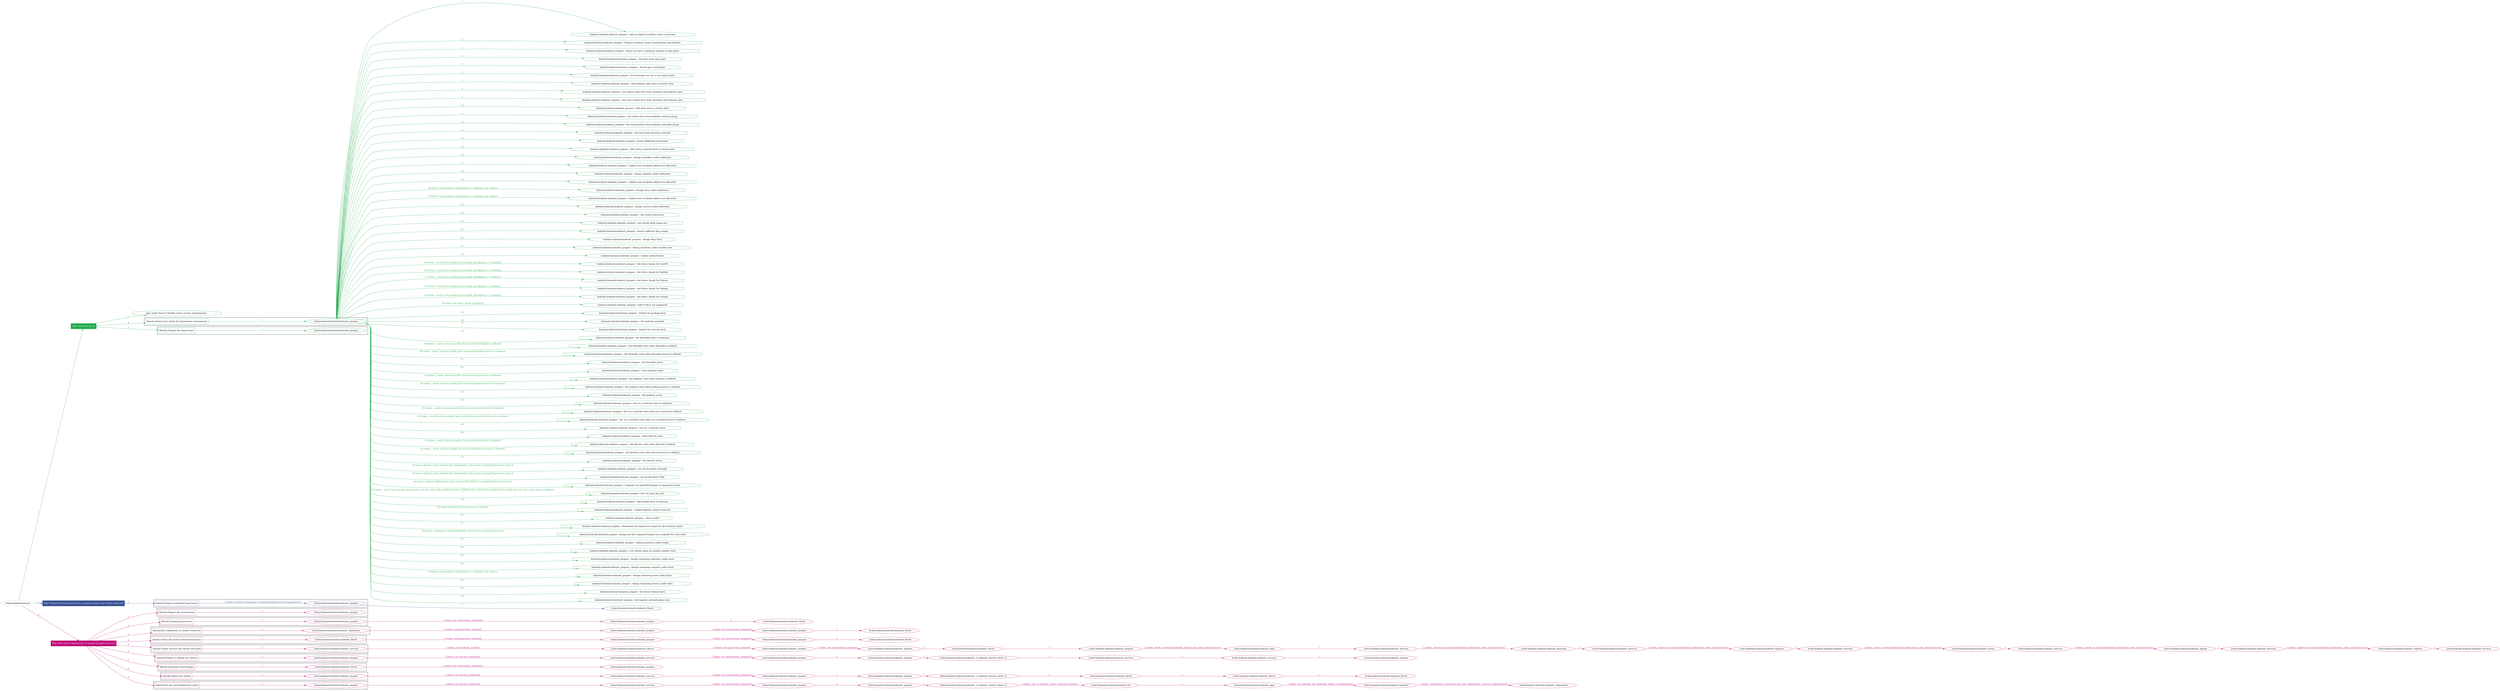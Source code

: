 digraph {
	graph [concentrate=true ordering=in rankdir=LR ratio=fill]
	edge [esep=5 sep=10]
	"kubeinit/playbook.yml" [id=root_node style=dotted]
	play_9d05c1ce [label="Play: Initial setup (1)" color="#22aa4b" fontcolor="#ffffff" id=play_9d05c1ce shape=box style=filled tooltip=localhost]
	"kubeinit/playbook.yml" -> play_9d05c1ce [label="1 " color="#22aa4b" fontcolor="#22aa4b" id=edge_7d9bcf4d labeltooltip="1 " tooltip="1 "]
	subgraph "kubeinit.kubeinit.kubeinit_prepare" {
		role_dfa58d39 [label="[role] kubeinit.kubeinit.kubeinit_prepare" color="#22aa4b" id=role_dfa58d39 tooltip="kubeinit.kubeinit.kubeinit_prepare"]
		task_85b111da [label="kubeinit.kubeinit.kubeinit_prepare : Add an explicit localhost entry to hostvars" color="#22aa4b" id=task_85b111da shape=octagon tooltip="kubeinit.kubeinit.kubeinit_prepare : Add an explicit localhost entry to hostvars"]
		role_dfa58d39 -> task_85b111da [label="1 " color="#22aa4b" fontcolor="#22aa4b" id=edge_e4e7be48 labeltooltip="1 " tooltip="1 "]
		task_bd6eb152 [label="kubeinit.kubeinit.kubeinit_prepare : Prepare inventory using command-line specification" color="#22aa4b" id=task_bd6eb152 shape=octagon tooltip="kubeinit.kubeinit.kubeinit_prepare : Prepare inventory using command-line specification"]
		role_dfa58d39 -> task_bd6eb152 [label="2 " color="#22aa4b" fontcolor="#22aa4b" id=edge_e7d9833f labeltooltip="2 " tooltip="2 "]
		task_a1d84de9 [label="kubeinit.kubeinit.kubeinit_prepare : Assert we have a minimum number of spec parts" color="#22aa4b" id=task_a1d84de9 shape=octagon tooltip="kubeinit.kubeinit.kubeinit_prepare : Assert we have a minimum number of spec parts"]
		role_dfa58d39 -> task_a1d84de9 [label="3 " color="#22aa4b" fontcolor="#22aa4b" id=edge_06215a13 labeltooltip="3 " tooltip="3 "]
		task_cc078c38 [label="kubeinit.kubeinit.kubeinit_prepare : Set facts from spec parts" color="#22aa4b" id=task_cc078c38 shape=octagon tooltip="kubeinit.kubeinit.kubeinit_prepare : Set facts from spec parts"]
		role_dfa58d39 -> task_cc078c38 [label="4 " color="#22aa4b" fontcolor="#22aa4b" id=edge_139cc4dd labeltooltip="4 " tooltip="4 "]
		task_7e721d12 [label="kubeinit.kubeinit.kubeinit_prepare : Assert spec constraints" color="#22aa4b" id=task_7e721d12 shape=octagon tooltip="kubeinit.kubeinit.kubeinit_prepare : Assert spec constraints"]
		role_dfa58d39 -> task_7e721d12 [label="5 " color="#22aa4b" fontcolor="#22aa4b" id=edge_e23bb5a4 labeltooltip="5 " tooltip="5 "]
		task_0939b3c8 [label="kubeinit.kubeinit.kubeinit_prepare : Set hostname we use to set cluster facts" color="#22aa4b" id=task_0939b3c8 shape=octagon tooltip="kubeinit.kubeinit.kubeinit_prepare : Set hostname we use to set cluster facts"]
		role_dfa58d39 -> task_0939b3c8 [label="6 " color="#22aa4b" fontcolor="#22aa4b" id=edge_0410eb54 labeltooltip="6 " tooltip="6 "]
		task_bb86bc70 [label="kubeinit.kubeinit.kubeinit_prepare : Add kubeinit_spec facts to cluster facts" color="#22aa4b" id=task_bb86bc70 shape=octagon tooltip="kubeinit.kubeinit.kubeinit_prepare : Add kubeinit_spec facts to cluster facts"]
		role_dfa58d39 -> task_bb86bc70 [label="7 " color="#22aa4b" fontcolor="#22aa4b" id=edge_b620ae08 labeltooltip="7 " tooltip="7 "]
		task_7177e28c [label="kubeinit.kubeinit.kubeinit_prepare : Set cluster name fact from inventory and kubeinit_spec" color="#22aa4b" id=task_7177e28c shape=octagon tooltip="kubeinit.kubeinit.kubeinit_prepare : Set cluster name fact from inventory and kubeinit_spec"]
		role_dfa58d39 -> task_7177e28c [label="8 " color="#22aa4b" fontcolor="#22aa4b" id=edge_2f0a23f4 labeltooltip="8 " tooltip="8 "]
		task_81d8b456 [label="kubeinit.kubeinit.kubeinit_prepare : Set more cluster facts from inventory and kubeinit_spec" color="#22aa4b" id=task_81d8b456 shape=octagon tooltip="kubeinit.kubeinit.kubeinit_prepare : Set more cluster facts from inventory and kubeinit_spec"]
		role_dfa58d39 -> task_81d8b456 [label="9 " color="#22aa4b" fontcolor="#22aa4b" id=edge_6b6864be labeltooltip="9 " tooltip="9 "]
		task_59e3d7b3 [label="kubeinit.kubeinit.kubeinit_prepare : Add more facts to cluster facts" color="#22aa4b" id=task_59e3d7b3 shape=octagon tooltip="kubeinit.kubeinit.kubeinit_prepare : Add more facts to cluster facts"]
		role_dfa58d39 -> task_59e3d7b3 [label="10 " color="#22aa4b" fontcolor="#22aa4b" id=edge_d3f5ce99 labeltooltip="10 " tooltip="10 "]
		task_3bef2ffc [label="kubeinit.kubeinit.kubeinit_prepare : Get cluster facts from kubeinit_clusters group" color="#22aa4b" id=task_3bef2ffc shape=octagon tooltip="kubeinit.kubeinit.kubeinit_prepare : Get cluster facts from kubeinit_clusters group"]
		role_dfa58d39 -> task_3bef2ffc [label="11 " color="#22aa4b" fontcolor="#22aa4b" id=edge_6ed9d0eb labeltooltip="11 " tooltip="11 "]
		task_4ab7e9e8 [label="kubeinit.kubeinit.kubeinit_prepare : Get network facts from kubeinit_networks group" color="#22aa4b" id=task_4ab7e9e8 shape=octagon tooltip="kubeinit.kubeinit.kubeinit_prepare : Get network facts from kubeinit_networks group"]
		role_dfa58d39 -> task_4ab7e9e8 [label="12 " color="#22aa4b" fontcolor="#22aa4b" id=edge_6bc761f2 labeltooltip="12 " tooltip="12 "]
		task_8719812a [label="kubeinit.kubeinit.kubeinit_prepare : Set facts from inventory network" color="#22aa4b" id=task_8719812a shape=octagon tooltip="kubeinit.kubeinit.kubeinit_prepare : Set facts from inventory network"]
		role_dfa58d39 -> task_8719812a [label="13 " color="#22aa4b" fontcolor="#22aa4b" id=edge_ebd519c6 labeltooltip="13 " tooltip="13 "]
		task_45775b6a [label="kubeinit.kubeinit.kubeinit_prepare : Assert additional constraints" color="#22aa4b" id=task_45775b6a shape=octagon tooltip="kubeinit.kubeinit.kubeinit_prepare : Assert additional constraints"]
		role_dfa58d39 -> task_45775b6a [label="14 " color="#22aa4b" fontcolor="#22aa4b" id=edge_417fef30 labeltooltip="14 " tooltip="14 "]
		task_2f75477e [label="kubeinit.kubeinit.kubeinit_prepare : Add cluster network facts to cluster facts" color="#22aa4b" id=task_2f75477e shape=octagon tooltip="kubeinit.kubeinit.kubeinit_prepare : Add cluster network facts to cluster facts"]
		role_dfa58d39 -> task_2f75477e [label="15 " color="#22aa4b" fontcolor="#22aa4b" id=edge_80b22c58 labeltooltip="15 " tooltip="15 "]
		task_f4ba84b6 [label="kubeinit.kubeinit.kubeinit_prepare : Assign controller_nodes addresses" color="#22aa4b" id=task_f4ba84b6 shape=octagon tooltip="kubeinit.kubeinit.kubeinit_prepare : Assign controller_nodes addresses"]
		role_dfa58d39 -> task_f4ba84b6 [label="16 " color="#22aa4b" fontcolor="#22aa4b" id=edge_6f8e8a10 labeltooltip="16 " tooltip="16 "]
		task_05aa0eca [label="kubeinit.kubeinit.kubeinit_prepare : Update next available address for allocation" color="#22aa4b" id=task_05aa0eca shape=octagon tooltip="kubeinit.kubeinit.kubeinit_prepare : Update next available address for allocation"]
		role_dfa58d39 -> task_05aa0eca [label="17 " color="#22aa4b" fontcolor="#22aa4b" id=edge_f7ce9286 labeltooltip="17 " tooltip="17 "]
		task_f28030b2 [label="kubeinit.kubeinit.kubeinit_prepare : Assign compute_nodes addresses" color="#22aa4b" id=task_f28030b2 shape=octagon tooltip="kubeinit.kubeinit.kubeinit_prepare : Assign compute_nodes addresses"]
		role_dfa58d39 -> task_f28030b2 [label="18 " color="#22aa4b" fontcolor="#22aa4b" id=edge_4a537a69 labeltooltip="18 " tooltip="18 "]
		task_eba4ecfa [label="kubeinit.kubeinit.kubeinit_prepare : Update next available address for allocation" color="#22aa4b" id=task_eba4ecfa shape=octagon tooltip="kubeinit.kubeinit.kubeinit_prepare : Update next available address for allocation"]
		role_dfa58d39 -> task_eba4ecfa [label="19 " color="#22aa4b" fontcolor="#22aa4b" id=edge_4557d8e4 labeltooltip="19 " tooltip="19 "]
		task_bcd21d72 [label="kubeinit.kubeinit.kubeinit_prepare : Assign extra_nodes addresses" color="#22aa4b" id=task_bcd21d72 shape=octagon tooltip="kubeinit.kubeinit.kubeinit_prepare : Assign extra_nodes addresses"]
		role_dfa58d39 -> task_bcd21d72 [label="20 [when: hostvars[extra_node].distro == kubeinit_spec_distro]" color="#22aa4b" fontcolor="#22aa4b" id=edge_4cbcca52 labeltooltip="20 [when: hostvars[extra_node].distro == kubeinit_spec_distro]" tooltip="20 [when: hostvars[extra_node].distro == kubeinit_spec_distro]"]
		task_9c3d389e [label="kubeinit.kubeinit.kubeinit_prepare : Update next available address for allocation" color="#22aa4b" id=task_9c3d389e shape=octagon tooltip="kubeinit.kubeinit.kubeinit_prepare : Update next available address for allocation"]
		role_dfa58d39 -> task_9c3d389e [label="21 [when: hostvars[extra_node].distro == kubeinit_spec_distro]" color="#22aa4b" fontcolor="#22aa4b" id=edge_5bfb25b8 labeltooltip="21 [when: hostvars[extra_node].distro == kubeinit_spec_distro]" tooltip="21 [when: hostvars[extra_node].distro == kubeinit_spec_distro]"]
		task_38e7de4b [label="kubeinit.kubeinit.kubeinit_prepare : Assign service_nodes addresses" color="#22aa4b" id=task_38e7de4b shape=octagon tooltip="kubeinit.kubeinit.kubeinit_prepare : Assign service_nodes addresses"]
		role_dfa58d39 -> task_38e7de4b [label="22 " color="#22aa4b" fontcolor="#22aa4b" id=edge_c16474d5 labeltooltip="22 " tooltip="22 "]
		task_2c5426c2 [label="kubeinit.kubeinit.kubeinit_prepare : Set cluster dhcp facts" color="#22aa4b" id=task_2c5426c2 shape=octagon tooltip="kubeinit.kubeinit.kubeinit_prepare : Set cluster dhcp facts"]
		role_dfa58d39 -> task_2c5426c2 [label="23 " color="#22aa4b" fontcolor="#22aa4b" id=edge_4c9b5953 labeltooltip="23 " tooltip="23 "]
		task_94712e69 [label="kubeinit.kubeinit.kubeinit_prepare : Set cluster dhcp range size" color="#22aa4b" id=task_94712e69 shape=octagon tooltip="kubeinit.kubeinit.kubeinit_prepare : Set cluster dhcp range size"]
		role_dfa58d39 -> task_94712e69 [label="24 " color="#22aa4b" fontcolor="#22aa4b" id=edge_056af6c0 labeltooltip="24 " tooltip="24 "]
		task_1a7e09c1 [label="kubeinit.kubeinit.kubeinit_prepare : Assert sufficient dhcp range" color="#22aa4b" id=task_1a7e09c1 shape=octagon tooltip="kubeinit.kubeinit.kubeinit_prepare : Assert sufficient dhcp range"]
		role_dfa58d39 -> task_1a7e09c1 [label="25 " color="#22aa4b" fontcolor="#22aa4b" id=edge_41759a4c labeltooltip="25 " tooltip="25 "]
		task_afe9ea72 [label="kubeinit.kubeinit.kubeinit_prepare : Assign dhcp facts" color="#22aa4b" id=task_afe9ea72 shape=octagon tooltip="kubeinit.kubeinit.kubeinit_prepare : Assign dhcp facts"]
		role_dfa58d39 -> task_afe9ea72 [label="26 " color="#22aa4b" fontcolor="#22aa4b" id=edge_b23c7d30 labeltooltip="26 " tooltip="26 "]
		task_3be80c59 [label="kubeinit.kubeinit.kubeinit_prepare : Debug inventory_nodes ansible_host" color="#22aa4b" id=task_3be80c59 shape=octagon tooltip="kubeinit.kubeinit.kubeinit_prepare : Debug inventory_nodes ansible_host"]
		role_dfa58d39 -> task_3be80c59 [label="27 " color="#22aa4b" fontcolor="#22aa4b" id=edge_433b5f9a labeltooltip="27 " tooltip="27 "]
		task_3697e4c6 [label="kubeinit.kubeinit.kubeinit_prepare : Gather network facts" color="#22aa4b" id=task_3697e4c6 shape=octagon tooltip="kubeinit.kubeinit.kubeinit_prepare : Gather network facts"]
		role_dfa58d39 -> task_3697e4c6 [label="28 " color="#22aa4b" fontcolor="#22aa4b" id=edge_4cf77a44 labeltooltip="28 " tooltip="28 "]
		task_ee08eed7 [label="kubeinit.kubeinit.kubeinit_prepare : Set distro_family for CentOS" color="#22aa4b" id=task_ee08eed7 shape=octagon tooltip="kubeinit.kubeinit.kubeinit_prepare : Set distro_family for CentOS"]
		role_dfa58d39 -> task_ee08eed7 [label="29 [when: _result_facts.ansible_facts.ansible_distribution == 'CentOS']" color="#22aa4b" fontcolor="#22aa4b" id=edge_3caa4437 labeltooltip="29 [when: _result_facts.ansible_facts.ansible_distribution == 'CentOS']" tooltip="29 [when: _result_facts.ansible_facts.ansible_distribution == 'CentOS']"]
		task_aee86f35 [label="kubeinit.kubeinit.kubeinit_prepare : Set distro_family for RedHat" color="#22aa4b" id=task_aee86f35 shape=octagon tooltip="kubeinit.kubeinit.kubeinit_prepare : Set distro_family for RedHat"]
		role_dfa58d39 -> task_aee86f35 [label="30 [when: _result_facts.ansible_facts.ansible_distribution == 'RedHat']" color="#22aa4b" fontcolor="#22aa4b" id=edge_588aaf79 labeltooltip="30 [when: _result_facts.ansible_facts.ansible_distribution == 'RedHat']" tooltip="30 [when: _result_facts.ansible_facts.ansible_distribution == 'RedHat']"]
		task_9c59c6ce [label="kubeinit.kubeinit.kubeinit_prepare : Set distro_family for Fedora" color="#22aa4b" id=task_9c59c6ce shape=octagon tooltip="kubeinit.kubeinit.kubeinit_prepare : Set distro_family for Fedora"]
		role_dfa58d39 -> task_9c59c6ce [label="31 [when: _result_facts.ansible_facts.ansible_distribution == 'Fedora']" color="#22aa4b" fontcolor="#22aa4b" id=edge_a7196a5b labeltooltip="31 [when: _result_facts.ansible_facts.ansible_distribution == 'Fedora']" tooltip="31 [when: _result_facts.ansible_facts.ansible_distribution == 'Fedora']"]
		task_462b0013 [label="kubeinit.kubeinit.kubeinit_prepare : Set distro_family for Debian" color="#22aa4b" id=task_462b0013 shape=octagon tooltip="kubeinit.kubeinit.kubeinit_prepare : Set distro_family for Debian"]
		role_dfa58d39 -> task_462b0013 [label="32 [when: _result_facts.ansible_facts.ansible_distribution == 'Debian']" color="#22aa4b" fontcolor="#22aa4b" id=edge_9b6b716d labeltooltip="32 [when: _result_facts.ansible_facts.ansible_distribution == 'Debian']" tooltip="32 [when: _result_facts.ansible_facts.ansible_distribution == 'Debian']"]
		task_09532014 [label="kubeinit.kubeinit.kubeinit_prepare : Set distro_family for Ubuntu" color="#22aa4b" id=task_09532014 shape=octagon tooltip="kubeinit.kubeinit.kubeinit_prepare : Set distro_family for Ubuntu"]
		role_dfa58d39 -> task_09532014 [label="33 [when: _result_facts.ansible_facts.ansible_distribution == 'Ubuntu']" color="#22aa4b" fontcolor="#22aa4b" id=edge_20955742 labeltooltip="33 [when: _result_facts.ansible_facts.ansible_distribution == 'Ubuntu']" tooltip="33 [when: _result_facts.ansible_facts.ansible_distribution == 'Ubuntu']"]
		task_b4c0eebd [label="kubeinit.kubeinit.kubeinit_prepare : Fails if OS is not supported" color="#22aa4b" id=task_b4c0eebd shape=octagon tooltip="kubeinit.kubeinit.kubeinit_prepare : Fails if OS is not supported"]
		role_dfa58d39 -> task_b4c0eebd [label="34 [when: not distro_family is defined]" color="#22aa4b" fontcolor="#22aa4b" id=edge_ba68970c labeltooltip="34 [when: not distro_family is defined]" tooltip="34 [when: not distro_family is defined]"]
		task_5960b27a [label="kubeinit.kubeinit.kubeinit_prepare : Gather the package facts" color="#22aa4b" id=task_5960b27a shape=octagon tooltip="kubeinit.kubeinit.kubeinit_prepare : Gather the package facts"]
		role_dfa58d39 -> task_5960b27a [label="35 " color="#22aa4b" fontcolor="#22aa4b" id=edge_dabb650b labeltooltip="35 " tooltip="35 "]
		task_92bb872a [label="kubeinit.kubeinit.kubeinit_prepare : Set podman_installed" color="#22aa4b" id=task_92bb872a shape=octagon tooltip="kubeinit.kubeinit.kubeinit_prepare : Set podman_installed"]
		role_dfa58d39 -> task_92bb872a [label="36 " color="#22aa4b" fontcolor="#22aa4b" id=edge_4a29cf06 labeltooltip="36 " tooltip="36 "]
		task_9db69652 [label="kubeinit.kubeinit.kubeinit_prepare : Gather the services facts" color="#22aa4b" id=task_9db69652 shape=octagon tooltip="kubeinit.kubeinit.kubeinit_prepare : Gather the services facts"]
		role_dfa58d39 -> task_9db69652 [label="37 " color="#22aa4b" fontcolor="#22aa4b" id=edge_28a2df3c labeltooltip="37 " tooltip="37 "]
		task_2eaf7416 [label="kubeinit.kubeinit.kubeinit_prepare : Set firewalld_state to unknown" color="#22aa4b" id=task_2eaf7416 shape=octagon tooltip="kubeinit.kubeinit.kubeinit_prepare : Set firewalld_state to unknown"]
		role_dfa58d39 -> task_2eaf7416 [label="38 " color="#22aa4b" fontcolor="#22aa4b" id=edge_12df5347 labeltooltip="38 " tooltip="38 "]
		task_77f675de [label="kubeinit.kubeinit.kubeinit_prepare : Set firewalld_state when firewalld is defined" color="#22aa4b" id=task_77f675de shape=octagon tooltip="kubeinit.kubeinit.kubeinit_prepare : Set firewalld_state when firewalld is defined"]
		role_dfa58d39 -> task_77f675de [label="39 [when: _result_services.ansible_facts.services['firewalld'] is defined]" color="#22aa4b" fontcolor="#22aa4b" id=edge_803f4597 labeltooltip="39 [when: _result_services.ansible_facts.services['firewalld'] is defined]" tooltip="39 [when: _result_services.ansible_facts.services['firewalld'] is defined]"]
		task_a7ebcb8c [label="kubeinit.kubeinit.kubeinit_prepare : Set firewalld_state when firewalld.service is defined" color="#22aa4b" id=task_a7ebcb8c shape=octagon tooltip="kubeinit.kubeinit.kubeinit_prepare : Set firewalld_state when firewalld.service is defined"]
		role_dfa58d39 -> task_a7ebcb8c [label="40 [when: _result_services.ansible_facts.services['firewalld.service'] is defined]" color="#22aa4b" fontcolor="#22aa4b" id=edge_b5d367e3 labeltooltip="40 [when: _result_services.ansible_facts.services['firewalld.service'] is defined]" tooltip="40 [when: _result_services.ansible_facts.services['firewalld.service'] is defined]"]
		task_d13badea [label="kubeinit.kubeinit.kubeinit_prepare : Set firewalld_active" color="#22aa4b" id=task_d13badea shape=octagon tooltip="kubeinit.kubeinit.kubeinit_prepare : Set firewalld_active"]
		role_dfa58d39 -> task_d13badea [label="41 " color="#22aa4b" fontcolor="#22aa4b" id=edge_72fc77ac labeltooltip="41 " tooltip="41 "]
		task_9eb3208b [label="kubeinit.kubeinit.kubeinit_prepare : Clear podman_state" color="#22aa4b" id=task_9eb3208b shape=octagon tooltip="kubeinit.kubeinit.kubeinit_prepare : Clear podman_state"]
		role_dfa58d39 -> task_9eb3208b [label="42 " color="#22aa4b" fontcolor="#22aa4b" id=edge_81440e28 labeltooltip="42 " tooltip="42 "]
		task_f61d5f4b [label="kubeinit.kubeinit.kubeinit_prepare : Set podman_state when podman is defined" color="#22aa4b" id=task_f61d5f4b shape=octagon tooltip="kubeinit.kubeinit.kubeinit_prepare : Set podman_state when podman is defined"]
		role_dfa58d39 -> task_f61d5f4b [label="43 [when: _result_services.ansible_facts.services['podman'] is defined]" color="#22aa4b" fontcolor="#22aa4b" id=edge_ca7d04e8 labeltooltip="43 [when: _result_services.ansible_facts.services['podman'] is defined]" tooltip="43 [when: _result_services.ansible_facts.services['podman'] is defined]"]
		task_dd886f8e [label="kubeinit.kubeinit.kubeinit_prepare : Set podman_state when podman.service is defined" color="#22aa4b" id=task_dd886f8e shape=octagon tooltip="kubeinit.kubeinit.kubeinit_prepare : Set podman_state when podman.service is defined"]
		role_dfa58d39 -> task_dd886f8e [label="44 [when: _result_services.ansible_facts.services['podman.service'] is defined]" color="#22aa4b" fontcolor="#22aa4b" id=edge_af1e9aea labeltooltip="44 [when: _result_services.ansible_facts.services['podman.service'] is defined]" tooltip="44 [when: _result_services.ansible_facts.services['podman.service'] is defined]"]
		task_e717e181 [label="kubeinit.kubeinit.kubeinit_prepare : Set podman_active" color="#22aa4b" id=task_e717e181 shape=octagon tooltip="kubeinit.kubeinit.kubeinit_prepare : Set podman_active"]
		role_dfa58d39 -> task_e717e181 [label="45 " color="#22aa4b" fontcolor="#22aa4b" id=edge_ac5b5cd4 labeltooltip="45 " tooltip="45 "]
		task_83d6b5b3 [label="kubeinit.kubeinit.kubeinit_prepare : Set ovs_vswitchd_state to unknown" color="#22aa4b" id=task_83d6b5b3 shape=octagon tooltip="kubeinit.kubeinit.kubeinit_prepare : Set ovs_vswitchd_state to unknown"]
		role_dfa58d39 -> task_83d6b5b3 [label="46 " color="#22aa4b" fontcolor="#22aa4b" id=edge_6d0d62bd labeltooltip="46 " tooltip="46 "]
		task_d79ac80f [label="kubeinit.kubeinit.kubeinit_prepare : Set ovs_vswitchd_state when ovs-vswitchd is defined" color="#22aa4b" id=task_d79ac80f shape=octagon tooltip="kubeinit.kubeinit.kubeinit_prepare : Set ovs_vswitchd_state when ovs-vswitchd is defined"]
		role_dfa58d39 -> task_d79ac80f [label="47 [when: _result_services.ansible_facts.services['ovs-vswitchd'] is defined]" color="#22aa4b" fontcolor="#22aa4b" id=edge_d9ac85f1 labeltooltip="47 [when: _result_services.ansible_facts.services['ovs-vswitchd'] is defined]" tooltip="47 [when: _result_services.ansible_facts.services['ovs-vswitchd'] is defined]"]
		task_e6633434 [label="kubeinit.kubeinit.kubeinit_prepare : Set ovs_vswitchd_state when ovs-vswitchd.service is defined" color="#22aa4b" id=task_e6633434 shape=octagon tooltip="kubeinit.kubeinit.kubeinit_prepare : Set ovs_vswitchd_state when ovs-vswitchd.service is defined"]
		role_dfa58d39 -> task_e6633434 [label="48 [when: _result_services.ansible_facts.services['ovs-vswitchd.service'] is defined]" color="#22aa4b" fontcolor="#22aa4b" id=edge_3275d055 labeltooltip="48 [when: _result_services.ansible_facts.services['ovs-vswitchd.service'] is defined]" tooltip="48 [when: _result_services.ansible_facts.services['ovs-vswitchd.service'] is defined]"]
		task_78cedc7f [label="kubeinit.kubeinit.kubeinit_prepare : Set ovs_vswitchd_active" color="#22aa4b" id=task_78cedc7f shape=octagon tooltip="kubeinit.kubeinit.kubeinit_prepare : Set ovs_vswitchd_active"]
		role_dfa58d39 -> task_78cedc7f [label="49 " color="#22aa4b" fontcolor="#22aa4b" id=edge_4cea7a33 labeltooltip="49 " tooltip="49 "]
		task_9b231b28 [label="kubeinit.kubeinit.kubeinit_prepare : Clear libvirtd_state" color="#22aa4b" id=task_9b231b28 shape=octagon tooltip="kubeinit.kubeinit.kubeinit_prepare : Clear libvirtd_state"]
		role_dfa58d39 -> task_9b231b28 [label="50 " color="#22aa4b" fontcolor="#22aa4b" id=edge_315e35cb labeltooltip="50 " tooltip="50 "]
		task_77959a56 [label="kubeinit.kubeinit.kubeinit_prepare : Set libvirtd_state when libvirtd is defined" color="#22aa4b" id=task_77959a56 shape=octagon tooltip="kubeinit.kubeinit.kubeinit_prepare : Set libvirtd_state when libvirtd is defined"]
		role_dfa58d39 -> task_77959a56 [label="51 [when: _result_services.ansible_facts.services['libvirtd'] is defined]" color="#22aa4b" fontcolor="#22aa4b" id=edge_fd62b300 labeltooltip="51 [when: _result_services.ansible_facts.services['libvirtd'] is defined]" tooltip="51 [when: _result_services.ansible_facts.services['libvirtd'] is defined]"]
		task_abab45cb [label="kubeinit.kubeinit.kubeinit_prepare : Set libvirtd_state when libvirtd.service is defined" color="#22aa4b" id=task_abab45cb shape=octagon tooltip="kubeinit.kubeinit.kubeinit_prepare : Set libvirtd_state when libvirtd.service is defined"]
		role_dfa58d39 -> task_abab45cb [label="52 [when: _result_services.ansible_facts.services['libvirtd.service'] is defined]" color="#22aa4b" fontcolor="#22aa4b" id=edge_98c3fc97 labeltooltip="52 [when: _result_services.ansible_facts.services['libvirtd.service'] is defined]" tooltip="52 [when: _result_services.ansible_facts.services['libvirtd.service'] is defined]"]
		task_841276ed [label="kubeinit.kubeinit.kubeinit_prepare : Set libvirtd_active" color="#22aa4b" id=task_841276ed shape=octagon tooltip="kubeinit.kubeinit.kubeinit_prepare : Set libvirtd_active"]
		role_dfa58d39 -> task_841276ed [label="53 " color="#22aa4b" fontcolor="#22aa4b" id=edge_1d3e31a8 labeltooltip="53 " tooltip="53 "]
		task_02061f83 [label="kubeinit.kubeinit.kubeinit_prepare : Get all the libvirt networks" color="#22aa4b" id=task_02061f83 shape=octagon tooltip="kubeinit.kubeinit.kubeinit_prepare : Get all the libvirt networks"]
		role_dfa58d39 -> task_02061f83 [label="54 [when: libvirtd_active and kubeinit_deployment_node_name in groups['hypervisor_hosts']]" color="#22aa4b" fontcolor="#22aa4b" id=edge_1144f6f4 labeltooltip="54 [when: libvirtd_active and kubeinit_deployment_node_name in groups['hypervisor_hosts']]" tooltip="54 [when: libvirtd_active and kubeinit_deployment_node_name in groups['hypervisor_hosts']]"]
		task_4887ab03 [label="kubeinit.kubeinit.kubeinit_prepare : Get all the libvirt VMs" color="#22aa4b" id=task_4887ab03 shape=octagon tooltip="kubeinit.kubeinit.kubeinit_prepare : Get all the libvirt VMs"]
		role_dfa58d39 -> task_4887ab03 [label="55 [when: libvirtd_active and kubeinit_deployment_node_name in groups['hypervisor_hosts']]" color="#22aa4b" fontcolor="#22aa4b" id=edge_eb803e81 labeltooltip="55 [when: libvirtd_active and kubeinit_deployment_node_name in groups['hypervisor_hosts']]" tooltip="55 [when: libvirtd_active and kubeinit_deployment_node_name in groups['hypervisor_hosts']]"]
		task_0681cbf5 [label="kubeinit.kubeinit.kubeinit_prepare : Generate an OpenSSH keypair on hypervisor hosts" color="#22aa4b" id=task_0681cbf5 shape=octagon tooltip="kubeinit.kubeinit.kubeinit_prepare : Generate an OpenSSH keypair on hypervisor hosts"]
		role_dfa58d39 -> task_0681cbf5 [label="56 [when: kubeinit_deployment_node_name in (['localhost'] + groups['hypervisor_hosts'])]" color="#22aa4b" fontcolor="#22aa4b" id=edge_28aee579 labeltooltip="56 [when: kubeinit_deployment_node_name in (['localhost'] + groups['hypervisor_hosts'])]" tooltip="56 [when: kubeinit_deployment_node_name in (['localhost'] + groups['hypervisor_hosts'])]"]
		task_b94d8f5c [label="kubeinit.kubeinit.kubeinit_prepare : Set ssh_host_key_info" color="#22aa4b" id=task_b94d8f5c shape=octagon tooltip="kubeinit.kubeinit.kubeinit_prepare : Set ssh_host_key_info"]
		role_dfa58d39 -> task_b94d8f5c [label="57 [when: _result_facts.ansible_facts.ansible_ssh_host_key_ecdsa_public_keytype is defined and _result_facts.ansible_facts.ansible_ssh_host_key_ecdsa_public is defined
]" color="#22aa4b" fontcolor="#22aa4b" id=edge_1ed020f8 labeltooltip="57 [when: _result_facts.ansible_facts.ansible_ssh_host_key_ecdsa_public_keytype is defined and _result_facts.ansible_facts.ansible_ssh_host_key_ecdsa_public is defined
]" tooltip="57 [when: _result_facts.ansible_facts.ansible_ssh_host_key_ecdsa_public_keytype is defined and _result_facts.ansible_facts.ansible_ssh_host_key_ecdsa_public is defined
]"]
		task_59e8628c [label="kubeinit.kubeinit.kubeinit_prepare : Add ansible facts to hostvars" color="#22aa4b" id=task_59e8628c shape=octagon tooltip="kubeinit.kubeinit.kubeinit_prepare : Add ansible facts to hostvars"]
		role_dfa58d39 -> task_59e8628c [label="58 " color="#22aa4b" fontcolor="#22aa4b" id=edge_529c2311 labeltooltip="58 " tooltip="58 "]
		task_55b6295a [label="kubeinit.kubeinit.kubeinit_prepare : Update kubeinit_cluster_hostvars" color="#22aa4b" id=task_55b6295a shape=octagon tooltip="kubeinit.kubeinit.kubeinit_prepare : Update kubeinit_cluster_hostvars"]
		role_dfa58d39 -> task_55b6295a [label="59 [when: kubeinit_cluster_hostvars is defined]" color="#22aa4b" fontcolor="#22aa4b" id=edge_ceefd03b labeltooltip="59 [when: kubeinit_cluster_hostvars is defined]" tooltip="59 [when: kubeinit_cluster_hostvars is defined]"]
		task_03df4487 [label="kubeinit.kubeinit.kubeinit_prepare : Clear results" color="#22aa4b" id=task_03df4487 shape=octagon tooltip="kubeinit.kubeinit.kubeinit_prepare : Clear results"]
		role_dfa58d39 -> task_03df4487 [label="60 " color="#22aa4b" fontcolor="#22aa4b" id=edge_d53f9141 labeltooltip="60 " tooltip="60 "]
		task_2542cbfc [label="kubeinit.kubeinit.kubeinit_prepare : Determine the hypervisor target for all inventory nodes" color="#22aa4b" id=task_2542cbfc shape=octagon tooltip="kubeinit.kubeinit.kubeinit_prepare : Determine the hypervisor target for all inventory nodes"]
		role_dfa58d39 -> task_2542cbfc [label="61 " color="#22aa4b" fontcolor="#22aa4b" id=edge_7b32a2eb labeltooltip="61 " tooltip="61 "]
		task_75455cb4 [label="kubeinit.kubeinit.kubeinit_prepare : Assign the first requested hypervisor available for each node" color="#22aa4b" id=task_75455cb4 shape=octagon tooltip="kubeinit.kubeinit.kubeinit_prepare : Assign the first requested hypervisor available for each node"]
		role_dfa58d39 -> task_75455cb4 [label="62 [when: candidate in hostvars[kubeinit_cluster_facts_name].hypervisors]" color="#22aa4b" fontcolor="#22aa4b" id=edge_0b6ff003 labeltooltip="62 [when: candidate in hostvars[kubeinit_cluster_facts_name].hypervisors]" tooltip="62 [when: candidate in hostvars[kubeinit_cluster_facts_name].hypervisors]"]
		task_c908d5de [label="kubeinit.kubeinit.kubeinit_prepare : Debug inventory_nodes target" color="#22aa4b" id=task_c908d5de shape=octagon tooltip="kubeinit.kubeinit.kubeinit_prepare : Debug inventory_nodes target"]
		role_dfa58d39 -> task_c908d5de [label="63 " color="#22aa4b" fontcolor="#22aa4b" id=edge_420b4685 labeltooltip="63 " tooltip="63 "]
		task_ccdf1b6f [label="kubeinit.kubeinit.kubeinit_prepare : Use cluster name as random number seed" color="#22aa4b" id=task_ccdf1b6f shape=octagon tooltip="kubeinit.kubeinit.kubeinit_prepare : Use cluster name as random number seed"]
		role_dfa58d39 -> task_ccdf1b6f [label="64 " color="#22aa4b" fontcolor="#22aa4b" id=edge_80e1f098 labeltooltip="64 " tooltip="64 "]
		task_3a969d1a [label="kubeinit.kubeinit.kubeinit_prepare : Assign remaining controller_nodes facts" color="#22aa4b" id=task_3a969d1a shape=octagon tooltip="kubeinit.kubeinit.kubeinit_prepare : Assign remaining controller_nodes facts"]
		role_dfa58d39 -> task_3a969d1a [label="65 " color="#22aa4b" fontcolor="#22aa4b" id=edge_db0b8b77 labeltooltip="65 " tooltip="65 "]
		task_3774b437 [label="kubeinit.kubeinit.kubeinit_prepare : Assign remaining compute_nodes facts" color="#22aa4b" id=task_3774b437 shape=octagon tooltip="kubeinit.kubeinit.kubeinit_prepare : Assign remaining compute_nodes facts"]
		role_dfa58d39 -> task_3774b437 [label="66 " color="#22aa4b" fontcolor="#22aa4b" id=edge_867da000 labeltooltip="66 " tooltip="66 "]
		task_ae1f648e [label="kubeinit.kubeinit.kubeinit_prepare : Assign remaining extra_nodes facts" color="#22aa4b" id=task_ae1f648e shape=octagon tooltip="kubeinit.kubeinit.kubeinit_prepare : Assign remaining extra_nodes facts"]
		role_dfa58d39 -> task_ae1f648e [label="67 [when: hostvars[extra_node].distro == kubeinit_spec_distro]" color="#22aa4b" fontcolor="#22aa4b" id=edge_c4601885 labeltooltip="67 [when: hostvars[extra_node].distro == kubeinit_spec_distro]" tooltip="67 [when: hostvars[extra_node].distro == kubeinit_spec_distro]"]
		task_4c69801a [label="kubeinit.kubeinit.kubeinit_prepare : Assign remaining service_nodes facts" color="#22aa4b" id=task_4c69801a shape=octagon tooltip="kubeinit.kubeinit.kubeinit_prepare : Assign remaining service_nodes facts"]
		role_dfa58d39 -> task_4c69801a [label="68 " color="#22aa4b" fontcolor="#22aa4b" id=edge_70279cd5 labeltooltip="68 " tooltip="68 "]
		task_8384c991 [label="kubeinit.kubeinit.kubeinit_prepare : Set libvirt release facts" color="#22aa4b" id=task_8384c991 shape=octagon tooltip="kubeinit.kubeinit.kubeinit_prepare : Set libvirt release facts"]
		role_dfa58d39 -> task_8384c991 [label="69 " color="#22aa4b" fontcolor="#22aa4b" id=edge_6fd61d75 labeltooltip="69 " tooltip="69 "]
		task_045def4c [label="kubeinit.kubeinit.kubeinit_prepare : Set registry authentication facts" color="#22aa4b" id=task_045def4c shape=octagon tooltip="kubeinit.kubeinit.kubeinit_prepare : Set registry authentication facts"]
		role_dfa58d39 -> task_045def4c [label="70 " color="#22aa4b" fontcolor="#22aa4b" id=edge_6c04852e labeltooltip="70 " tooltip="70 "]
	}
	subgraph "kubeinit.kubeinit.kubeinit_prepare" {
		role_5924e651 [label="[role] kubeinit.kubeinit.kubeinit_prepare" color="#22aa4b" id=role_5924e651 tooltip="kubeinit.kubeinit.kubeinit_prepare"]
	}
	subgraph "Play: Initial setup (1)" {
		pre_task_bab2d153 [label="[pre_task] Check if Ansible meets version requirements." color="#22aa4b" id=pre_task_bab2d153 shape=octagon tooltip="Check if Ansible meets version requirements."]
		play_9d05c1ce -> pre_task_bab2d153 [label="1 " color="#22aa4b" fontcolor="#22aa4b" id=edge_5aa35aee labeltooltip="1 " tooltip="1 "]
		play_9d05c1ce -> block_ea0b7c44 [label=2 color="#22aa4b" fontcolor="#22aa4b" id=edge_1d035fe0 labeltooltip=2 tooltip=2]
		subgraph cluster_block_ea0b7c44 {
			block_ea0b7c44 [label="[block] Gather facts about the deployment environment" color="#22aa4b" id=block_ea0b7c44 labeltooltip="Gather facts about the deployment environment" shape=box tooltip="Gather facts about the deployment environment"]
			block_ea0b7c44 -> role_dfa58d39 [label="1 " color="#22aa4b" fontcolor="#22aa4b" id=edge_dc09c8cb labeltooltip="1 " tooltip="1 "]
		}
		play_9d05c1ce -> block_9d75c6f0 [label=3 color="#22aa4b" fontcolor="#22aa4b" id=edge_ce77667a labeltooltip=3 tooltip=3]
		subgraph cluster_block_9d75c6f0 {
			block_9d75c6f0 [label="[block] Prepare the hypervisors" color="#22aa4b" id=block_9d75c6f0 labeltooltip="Prepare the hypervisors" shape=box tooltip="Prepare the hypervisors"]
			block_9d75c6f0 -> role_5924e651 [label="1 " color="#22aa4b" fontcolor="#22aa4b" id=edge_59cdef21 labeltooltip="1 " tooltip="1 "]
		}
	}
	play_1cf17796 [label="Play: Prepare all hypervisor hosts to deploy service and cluster nodes (0)" color="#385194" fontcolor="#ffffff" id=play_1cf17796 shape=box style=filled tooltip="Play: Prepare all hypervisor hosts to deploy service and cluster nodes (0)"]
	"kubeinit/playbook.yml" -> play_1cf17796 [label="2 " color="#385194" fontcolor="#385194" id=edge_4e45b38c labeltooltip="2 " tooltip="2 "]
	subgraph "kubeinit.kubeinit.kubeinit_libvirt" {
		role_171dbdf1 [label="[role] kubeinit.kubeinit.kubeinit_libvirt" color="#385194" id=role_171dbdf1 tooltip="kubeinit.kubeinit.kubeinit_libvirt"]
	}
	subgraph "kubeinit.kubeinit.kubeinit_prepare" {
		role_f6456276 [label="[role] kubeinit.kubeinit.kubeinit_prepare" color="#385194" id=role_f6456276 tooltip="kubeinit.kubeinit.kubeinit_prepare"]
		role_f6456276 -> role_171dbdf1 [label="1 " color="#385194" fontcolor="#385194" id=edge_f58d6d9c labeltooltip="1 " tooltip="1 "]
	}
	subgraph "Play: Prepare all hypervisor hosts to deploy service and cluster nodes (0)" {
		play_1cf17796 -> block_769edc7e [label=1 color="#385194" fontcolor="#385194" id=edge_07193997 labeltooltip=1 tooltip=1]
		subgraph cluster_block_769edc7e {
			block_769edc7e [label="[block] Prepare individual hypervisors" color="#385194" id=block_769edc7e labeltooltip="Prepare individual hypervisors" shape=box tooltip="Prepare individual hypervisors"]
			block_769edc7e -> role_f6456276 [label="1 [when: inventory_hostname in hostvars['kubeinit-facts'].hypervisors]" color="#385194" fontcolor="#385194" id=edge_fe7633dd labeltooltip="1 [when: inventory_hostname in hostvars['kubeinit-facts'].hypervisors]" tooltip="1 [when: inventory_hostname in hostvars['kubeinit-facts'].hypervisors]"]
		}
	}
	play_2da0ca13 [label="Play: Run cluster deployment on prepared hypervisors (1)" color="#bf0d78" fontcolor="#ffffff" id=play_2da0ca13 shape=box style=filled tooltip=localhost]
	"kubeinit/playbook.yml" -> play_2da0ca13 [label="3 " color="#bf0d78" fontcolor="#bf0d78" id=edge_7be1c06c labeltooltip="3 " tooltip="3 "]
	subgraph "kubeinit.kubeinit.kubeinit_prepare" {
		role_ff4cd06e [label="[role] kubeinit.kubeinit.kubeinit_prepare" color="#bf0d78" id=role_ff4cd06e tooltip="kubeinit.kubeinit.kubeinit_prepare"]
	}
	subgraph "kubeinit.kubeinit.kubeinit_libvirt" {
		role_ef2b8012 [label="[role] kubeinit.kubeinit.kubeinit_libvirt" color="#bf0d78" id=role_ef2b8012 tooltip="kubeinit.kubeinit.kubeinit_libvirt"]
	}
	subgraph "kubeinit.kubeinit.kubeinit_prepare" {
		role_076eb7de [label="[role] kubeinit.kubeinit.kubeinit_prepare" color="#bf0d78" id=role_076eb7de tooltip="kubeinit.kubeinit.kubeinit_prepare"]
		role_076eb7de -> role_ef2b8012 [label="1 " color="#bf0d78" fontcolor="#bf0d78" id=edge_7bf169bc labeltooltip="1 " tooltip="1 "]
	}
	subgraph "kubeinit.kubeinit.kubeinit_prepare" {
		role_fe764989 [label="[role] kubeinit.kubeinit.kubeinit_prepare" color="#bf0d78" id=role_fe764989 tooltip="kubeinit.kubeinit.kubeinit_prepare"]
		role_fe764989 -> role_076eb7de [label="1 [when: not environment_prepared]" color="#bf0d78" fontcolor="#bf0d78" id=edge_9a2f472c labeltooltip="1 [when: not environment_prepared]" tooltip="1 [when: not environment_prepared]"]
	}
	subgraph "kubeinit.kubeinit.kubeinit_libvirt" {
		role_2e62372b [label="[role] kubeinit.kubeinit.kubeinit_libvirt" color="#bf0d78" id=role_2e62372b tooltip="kubeinit.kubeinit.kubeinit_libvirt"]
	}
	subgraph "kubeinit.kubeinit.kubeinit_prepare" {
		role_cc5deb9c [label="[role] kubeinit.kubeinit.kubeinit_prepare" color="#bf0d78" id=role_cc5deb9c tooltip="kubeinit.kubeinit.kubeinit_prepare"]
		role_cc5deb9c -> role_2e62372b [label="1 " color="#bf0d78" fontcolor="#bf0d78" id=edge_d15f79af labeltooltip="1 " tooltip="1 "]
	}
	subgraph "kubeinit.kubeinit.kubeinit_prepare" {
		role_033ccdfd [label="[role] kubeinit.kubeinit.kubeinit_prepare" color="#bf0d78" id=role_033ccdfd tooltip="kubeinit.kubeinit.kubeinit_prepare"]
		role_033ccdfd -> role_cc5deb9c [label="1 [when: not environment_prepared]" color="#bf0d78" fontcolor="#bf0d78" id=edge_c00aa497 labeltooltip="1 [when: not environment_prepared]" tooltip="1 [when: not environment_prepared]"]
	}
	subgraph "kubeinit.kubeinit.kubeinit_validations" {
		role_9d982822 [label="[role] kubeinit.kubeinit.kubeinit_validations" color="#bf0d78" id=role_9d982822 tooltip="kubeinit.kubeinit.kubeinit_validations"]
		role_9d982822 -> role_033ccdfd [label="1 [when: not hypervisors_cleaned]" color="#bf0d78" fontcolor="#bf0d78" id=edge_278c36a9 labeltooltip="1 [when: not hypervisors_cleaned]" tooltip="1 [when: not hypervisors_cleaned]"]
	}
	subgraph "kubeinit.kubeinit.kubeinit_libvirt" {
		role_89dbe462 [label="[role] kubeinit.kubeinit.kubeinit_libvirt" color="#bf0d78" id=role_89dbe462 tooltip="kubeinit.kubeinit.kubeinit_libvirt"]
	}
	subgraph "kubeinit.kubeinit.kubeinit_prepare" {
		role_55679d11 [label="[role] kubeinit.kubeinit.kubeinit_prepare" color="#bf0d78" id=role_55679d11 tooltip="kubeinit.kubeinit.kubeinit_prepare"]
		role_55679d11 -> role_89dbe462 [label="1 " color="#bf0d78" fontcolor="#bf0d78" id=edge_c49d7a9c labeltooltip="1 " tooltip="1 "]
	}
	subgraph "kubeinit.kubeinit.kubeinit_prepare" {
		role_b673588f [label="[role] kubeinit.kubeinit.kubeinit_prepare" color="#bf0d78" id=role_b673588f tooltip="kubeinit.kubeinit.kubeinit_prepare"]
		role_b673588f -> role_55679d11 [label="1 [when: not environment_prepared]" color="#bf0d78" fontcolor="#bf0d78" id=edge_0b63aec2 labeltooltip="1 [when: not environment_prepared]" tooltip="1 [when: not environment_prepared]"]
	}
	subgraph "kubeinit.kubeinit.kubeinit_libvirt" {
		role_336ef690 [label="[role] kubeinit.kubeinit.kubeinit_libvirt" color="#bf0d78" id=role_336ef690 tooltip="kubeinit.kubeinit.kubeinit_libvirt"]
		role_336ef690 -> role_b673588f [label="1 [when: not hypervisors_cleaned]" color="#bf0d78" fontcolor="#bf0d78" id=edge_11bbccad labeltooltip="1 [when: not hypervisors_cleaned]" tooltip="1 [when: not hypervisors_cleaned]"]
	}
	subgraph "kubeinit.kubeinit.kubeinit_services" {
		role_14016dbc [label="[role] kubeinit.kubeinit.kubeinit_services" color="#bf0d78" id=role_14016dbc tooltip="kubeinit.kubeinit.kubeinit_services"]
	}
	subgraph "kubeinit.kubeinit.kubeinit_registry" {
		role_6b61b51d [label="[role] kubeinit.kubeinit.kubeinit_registry" color="#bf0d78" id=role_6b61b51d tooltip="kubeinit.kubeinit.kubeinit_registry"]
		role_6b61b51d -> role_14016dbc [label="1 " color="#bf0d78" fontcolor="#bf0d78" id=edge_54a30dcb labeltooltip="1 " tooltip="1 "]
	}
	subgraph "kubeinit.kubeinit.kubeinit_services" {
		role_7a9d03d2 [label="[role] kubeinit.kubeinit.kubeinit_services" color="#bf0d78" id=role_7a9d03d2 tooltip="kubeinit.kubeinit.kubeinit_services"]
		role_7a9d03d2 -> role_6b61b51d [label="1 [when: 'registry' in hostvars[kubeinit_deployment_node_name].services]" color="#bf0d78" fontcolor="#bf0d78" id=edge_1ca93328 labeltooltip="1 [when: 'registry' in hostvars[kubeinit_deployment_node_name].services]" tooltip="1 [when: 'registry' in hostvars[kubeinit_deployment_node_name].services]"]
	}
	subgraph "kubeinit.kubeinit.kubeinit_apache" {
		role_28be5480 [label="[role] kubeinit.kubeinit.kubeinit_apache" color="#bf0d78" id=role_28be5480 tooltip="kubeinit.kubeinit.kubeinit_apache"]
		role_28be5480 -> role_7a9d03d2 [label="1 " color="#bf0d78" fontcolor="#bf0d78" id=edge_74b486aa labeltooltip="1 " tooltip="1 "]
	}
	subgraph "kubeinit.kubeinit.kubeinit_services" {
		role_ee901384 [label="[role] kubeinit.kubeinit.kubeinit_services" color="#bf0d78" id=role_ee901384 tooltip="kubeinit.kubeinit.kubeinit_services"]
		role_ee901384 -> role_28be5480 [label="1 [when: 'apache' in hostvars[kubeinit_deployment_node_name].services]" color="#bf0d78" fontcolor="#bf0d78" id=edge_c8086045 labeltooltip="1 [when: 'apache' in hostvars[kubeinit_deployment_node_name].services]" tooltip="1 [when: 'apache' in hostvars[kubeinit_deployment_node_name].services]"]
	}
	subgraph "kubeinit.kubeinit.kubeinit_nexus" {
		role_0c5fb1fc [label="[role] kubeinit.kubeinit.kubeinit_nexus" color="#bf0d78" id=role_0c5fb1fc tooltip="kubeinit.kubeinit.kubeinit_nexus"]
		role_0c5fb1fc -> role_ee901384 [label="1 " color="#bf0d78" fontcolor="#bf0d78" id=edge_6ec890ef labeltooltip="1 " tooltip="1 "]
	}
	subgraph "kubeinit.kubeinit.kubeinit_services" {
		role_3bf653d2 [label="[role] kubeinit.kubeinit.kubeinit_services" color="#bf0d78" id=role_3bf653d2 tooltip="kubeinit.kubeinit.kubeinit_services"]
		role_3bf653d2 -> role_0c5fb1fc [label="1 [when: 'nexus' in hostvars[kubeinit_deployment_node_name].services]" color="#bf0d78" fontcolor="#bf0d78" id=edge_076ff0ac labeltooltip="1 [when: 'nexus' in hostvars[kubeinit_deployment_node_name].services]" tooltip="1 [when: 'nexus' in hostvars[kubeinit_deployment_node_name].services]"]
	}
	subgraph "kubeinit.kubeinit.kubeinit_haproxy" {
		role_b7dfda7e [label="[role] kubeinit.kubeinit.kubeinit_haproxy" color="#bf0d78" id=role_b7dfda7e tooltip="kubeinit.kubeinit.kubeinit_haproxy"]
		role_b7dfda7e -> role_3bf653d2 [label="1 " color="#bf0d78" fontcolor="#bf0d78" id=edge_5aad7e57 labeltooltip="1 " tooltip="1 "]
	}
	subgraph "kubeinit.kubeinit.kubeinit_services" {
		role_bdd3c570 [label="[role] kubeinit.kubeinit.kubeinit_services" color="#bf0d78" id=role_bdd3c570 tooltip="kubeinit.kubeinit.kubeinit_services"]
		role_bdd3c570 -> role_b7dfda7e [label="1 [when: 'haproxy' in hostvars[kubeinit_deployment_node_name].services]" color="#bf0d78" fontcolor="#bf0d78" id=edge_5cba97bc labeltooltip="1 [when: 'haproxy' in hostvars[kubeinit_deployment_node_name].services]" tooltip="1 [when: 'haproxy' in hostvars[kubeinit_deployment_node_name].services]"]
	}
	subgraph "kubeinit.kubeinit.kubeinit_dnsmasq" {
		role_3c5e0585 [label="[role] kubeinit.kubeinit.kubeinit_dnsmasq" color="#bf0d78" id=role_3c5e0585 tooltip="kubeinit.kubeinit.kubeinit_dnsmasq"]
		role_3c5e0585 -> role_bdd3c570 [label="1 " color="#bf0d78" fontcolor="#bf0d78" id=edge_b3a7af62 labeltooltip="1 " tooltip="1 "]
	}
	subgraph "kubeinit.kubeinit.kubeinit_services" {
		role_755b3fde [label="[role] kubeinit.kubeinit.kubeinit_services" color="#bf0d78" id=role_755b3fde tooltip="kubeinit.kubeinit.kubeinit_services"]
		role_755b3fde -> role_3c5e0585 [label="1 [when: 'dnsmasq' in hostvars[kubeinit_deployment_node_name].services]" color="#bf0d78" fontcolor="#bf0d78" id=edge_69edbcc4 labeltooltip="1 [when: 'dnsmasq' in hostvars[kubeinit_deployment_node_name].services]" tooltip="1 [when: 'dnsmasq' in hostvars[kubeinit_deployment_node_name].services]"]
	}
	subgraph "kubeinit.kubeinit.kubeinit_bind" {
		role_86cea542 [label="[role] kubeinit.kubeinit.kubeinit_bind" color="#bf0d78" id=role_86cea542 tooltip="kubeinit.kubeinit.kubeinit_bind"]
		role_86cea542 -> role_755b3fde [label="1 " color="#bf0d78" fontcolor="#bf0d78" id=edge_05359013 labeltooltip="1 " tooltip="1 "]
	}
	subgraph "kubeinit.kubeinit.kubeinit_prepare" {
		role_c3d73b8b [label="[role] kubeinit.kubeinit.kubeinit_prepare" color="#bf0d78" id=role_c3d73b8b tooltip="kubeinit.kubeinit.kubeinit_prepare"]
		role_c3d73b8b -> role_86cea542 [label="1 [when: 'bind' in hostvars[kubeinit_deployment_node_name].services]" color="#bf0d78" fontcolor="#bf0d78" id=edge_e2564f7b labeltooltip="1 [when: 'bind' in hostvars[kubeinit_deployment_node_name].services]" tooltip="1 [when: 'bind' in hostvars[kubeinit_deployment_node_name].services]"]
	}
	subgraph "kubeinit.kubeinit.kubeinit_libvirt" {
		role_0eb4d37f [label="[role] kubeinit.kubeinit.kubeinit_libvirt" color="#bf0d78" id=role_0eb4d37f tooltip="kubeinit.kubeinit.kubeinit_libvirt"]
		role_0eb4d37f -> role_c3d73b8b [label="1 " color="#bf0d78" fontcolor="#bf0d78" id=edge_69fd23de labeltooltip="1 " tooltip="1 "]
	}
	subgraph "kubeinit.kubeinit.kubeinit_prepare" {
		role_abf2621c [label="[role] kubeinit.kubeinit.kubeinit_prepare" color="#bf0d78" id=role_abf2621c tooltip="kubeinit.kubeinit.kubeinit_prepare"]
		role_abf2621c -> role_0eb4d37f [label="1 " color="#bf0d78" fontcolor="#bf0d78" id=edge_55ff01a1 labeltooltip="1 " tooltip="1 "]
	}
	subgraph "kubeinit.kubeinit.kubeinit_prepare" {
		role_a01b31d3 [label="[role] kubeinit.kubeinit.kubeinit_prepare" color="#bf0d78" id=role_a01b31d3 tooltip="kubeinit.kubeinit.kubeinit_prepare"]
		role_a01b31d3 -> role_abf2621c [label="1 [when: not environment_prepared]" color="#bf0d78" fontcolor="#bf0d78" id=edge_cedb5fb5 labeltooltip="1 [when: not environment_prepared]" tooltip="1 [when: not environment_prepared]"]
	}
	subgraph "kubeinit.kubeinit.kubeinit_libvirt" {
		role_e1b47411 [label="[role] kubeinit.kubeinit.kubeinit_libvirt" color="#bf0d78" id=role_e1b47411 tooltip="kubeinit.kubeinit.kubeinit_libvirt"]
		role_e1b47411 -> role_a01b31d3 [label="1 [when: not hypervisors_cleaned]" color="#bf0d78" fontcolor="#bf0d78" id=edge_6e26ac23 labeltooltip="1 [when: not hypervisors_cleaned]" tooltip="1 [when: not hypervisors_cleaned]"]
	}
	subgraph "kubeinit.kubeinit.kubeinit_services" {
		role_3de3fdf4 [label="[role] kubeinit.kubeinit.kubeinit_services" color="#bf0d78" id=role_3de3fdf4 tooltip="kubeinit.kubeinit.kubeinit_services"]
		role_3de3fdf4 -> role_e1b47411 [label="1 [when: not network_created]" color="#bf0d78" fontcolor="#bf0d78" id=edge_4ebcadff labeltooltip="1 [when: not network_created]" tooltip="1 [when: not network_created]"]
	}
	subgraph "kubeinit.kubeinit.kubeinit_prepare" {
		role_d0e5a99d [label="[role] kubeinit.kubeinit.kubeinit_prepare" color="#bf0d78" id=role_d0e5a99d tooltip="kubeinit.kubeinit.kubeinit_prepare"]
	}
	subgraph "kubeinit.kubeinit.kubeinit_services" {
		role_40cb70c3 [label="[role] kubeinit.kubeinit.kubeinit_services" color="#bf0d78" id=role_40cb70c3 tooltip="kubeinit.kubeinit.kubeinit_services"]
		role_40cb70c3 -> role_d0e5a99d [label="1 " color="#bf0d78" fontcolor="#bf0d78" id=edge_c9682bdb labeltooltip="1 " tooltip="1 "]
	}
	subgraph "kubeinit.kubeinit.kubeinit_services" {
		role_e1273274 [label="[role] kubeinit.kubeinit.kubeinit_services" color="#bf0d78" id=role_e1273274 tooltip="kubeinit.kubeinit.kubeinit_services"]
		role_e1273274 -> role_40cb70c3 [label="1 " color="#bf0d78" fontcolor="#bf0d78" id=edge_bc06c148 labeltooltip="1 " tooltip="1 "]
	}
	subgraph "kubeinit.kubeinit.kubeinit_{{ kubeinit_cluster_distro }}" {
		role_25c75b21 [label="[role] kubeinit.kubeinit.kubeinit_{{ kubeinit_cluster_distro }}" color="#bf0d78" id=role_25c75b21 tooltip="kubeinit.kubeinit.kubeinit_{{ kubeinit_cluster_distro }}"]
		role_25c75b21 -> role_e1273274 [label="1 " color="#bf0d78" fontcolor="#bf0d78" id=edge_4ab00304 labeltooltip="1 " tooltip="1 "]
	}
	subgraph "kubeinit.kubeinit.kubeinit_prepare" {
		role_eed7d405 [label="[role] kubeinit.kubeinit.kubeinit_prepare" color="#bf0d78" id=role_eed7d405 tooltip="kubeinit.kubeinit.kubeinit_prepare"]
		role_eed7d405 -> role_25c75b21 [label="1 " color="#bf0d78" fontcolor="#bf0d78" id=edge_1c7a4c33 labeltooltip="1 " tooltip="1 "]
	}
	subgraph "kubeinit.kubeinit.kubeinit_prepare" {
		role_57696f03 [label="[role] kubeinit.kubeinit.kubeinit_prepare" color="#bf0d78" id=role_57696f03 tooltip="kubeinit.kubeinit.kubeinit_prepare"]
		role_57696f03 -> role_eed7d405 [label="1 " color="#bf0d78" fontcolor="#bf0d78" id=edge_c366454f labeltooltip="1 " tooltip="1 "]
	}
	subgraph "kubeinit.kubeinit.kubeinit_services" {
		role_443efa4b [label="[role] kubeinit.kubeinit.kubeinit_services" color="#bf0d78" id=role_443efa4b tooltip="kubeinit.kubeinit.kubeinit_services"]
		role_443efa4b -> role_57696f03 [label="1 [when: not environment_prepared]" color="#bf0d78" fontcolor="#bf0d78" id=edge_4cf33ede labeltooltip="1 [when: not environment_prepared]" tooltip="1 [when: not environment_prepared]"]
	}
	subgraph "kubeinit.kubeinit.kubeinit_prepare" {
		role_10d1bfcf [label="[role] kubeinit.kubeinit.kubeinit_prepare" color="#bf0d78" id=role_10d1bfcf tooltip="kubeinit.kubeinit.kubeinit_prepare"]
		role_10d1bfcf -> role_443efa4b [label="1 [when: not services_prepared]" color="#bf0d78" fontcolor="#bf0d78" id=edge_0faf65aa labeltooltip="1 [when: not services_prepared]" tooltip="1 [when: not services_prepared]"]
	}
	subgraph "kubeinit.kubeinit.kubeinit_prepare" {
		role_b861e363 [label="[role] kubeinit.kubeinit.kubeinit_prepare" color="#bf0d78" id=role_b861e363 tooltip="kubeinit.kubeinit.kubeinit_prepare"]
	}
	subgraph "kubeinit.kubeinit.kubeinit_libvirt" {
		role_d9bde093 [label="[role] kubeinit.kubeinit.kubeinit_libvirt" color="#bf0d78" id=role_d9bde093 tooltip="kubeinit.kubeinit.kubeinit_libvirt"]
		role_d9bde093 -> role_b861e363 [label="1 [when: not environment_prepared]" color="#bf0d78" fontcolor="#bf0d78" id=edge_310cc102 labeltooltip="1 [when: not environment_prepared]" tooltip="1 [when: not environment_prepared]"]
	}
	subgraph "kubeinit.kubeinit.kubeinit_libvirt" {
		role_fed50563 [label="[role] kubeinit.kubeinit.kubeinit_libvirt" color="#bf0d78" id=role_fed50563 tooltip="kubeinit.kubeinit.kubeinit_libvirt"]
	}
	subgraph "kubeinit.kubeinit.kubeinit_libvirt" {
		role_fafeaed8 [label="[role] kubeinit.kubeinit.kubeinit_libvirt" color="#bf0d78" id=role_fafeaed8 tooltip="kubeinit.kubeinit.kubeinit_libvirt"]
		role_fafeaed8 -> role_fed50563 [label="1 " color="#bf0d78" fontcolor="#bf0d78" id=edge_66e9aecb labeltooltip="1 " tooltip="1 "]
	}
	subgraph "kubeinit.kubeinit.kubeinit_libvirt" {
		role_0e273e67 [label="[role] kubeinit.kubeinit.kubeinit_libvirt" color="#bf0d78" id=role_0e273e67 tooltip="kubeinit.kubeinit.kubeinit_libvirt"]
		role_0e273e67 -> role_fafeaed8 [label="1 " color="#bf0d78" fontcolor="#bf0d78" id=edge_585014ec labeltooltip="1 " tooltip="1 "]
	}
	subgraph "kubeinit.kubeinit.kubeinit_{{ kubeinit_cluster_distro }}" {
		role_6841be62 [label="[role] kubeinit.kubeinit.kubeinit_{{ kubeinit_cluster_distro }}" color="#bf0d78" id=role_6841be62 tooltip="kubeinit.kubeinit.kubeinit_{{ kubeinit_cluster_distro }}"]
		role_6841be62 -> role_0e273e67 [label="1 " color="#bf0d78" fontcolor="#bf0d78" id=edge_114e16ca labeltooltip="1 " tooltip="1 "]
	}
	subgraph "kubeinit.kubeinit.kubeinit_prepare" {
		role_61448573 [label="[role] kubeinit.kubeinit.kubeinit_prepare" color="#bf0d78" id=role_61448573 tooltip="kubeinit.kubeinit.kubeinit_prepare"]
		role_61448573 -> role_6841be62 [label="1 " color="#bf0d78" fontcolor="#bf0d78" id=edge_e92205fd labeltooltip="1 " tooltip="1 "]
	}
	subgraph "kubeinit.kubeinit.kubeinit_prepare" {
		role_f5b1533b [label="[role] kubeinit.kubeinit.kubeinit_prepare" color="#bf0d78" id=role_f5b1533b tooltip="kubeinit.kubeinit.kubeinit_prepare"]
		role_f5b1533b -> role_61448573 [label="1 " color="#bf0d78" fontcolor="#bf0d78" id=edge_010fcaa1 labeltooltip="1 " tooltip="1 "]
	}
	subgraph "kubeinit.kubeinit.kubeinit_services" {
		role_a4c10efd [label="[role] kubeinit.kubeinit.kubeinit_services" color="#bf0d78" id=role_a4c10efd tooltip="kubeinit.kubeinit.kubeinit_services"]
		role_a4c10efd -> role_f5b1533b [label="1 [when: not environment_prepared]" color="#bf0d78" fontcolor="#bf0d78" id=edge_c325ecd4 labeltooltip="1 [when: not environment_prepared]" tooltip="1 [when: not environment_prepared]"]
	}
	subgraph "kubeinit.kubeinit.kubeinit_prepare" {
		role_c1a1a00a [label="[role] kubeinit.kubeinit.kubeinit_prepare" color="#bf0d78" id=role_c1a1a00a tooltip="kubeinit.kubeinit.kubeinit_prepare"]
		role_c1a1a00a -> role_a4c10efd [label="1 [when: not services_prepared]" color="#bf0d78" fontcolor="#bf0d78" id=edge_ac9f04df labeltooltip="1 [when: not services_prepared]" tooltip="1 [when: not services_prepared]"]
	}
	subgraph "kubeinit.kubeinit.kubeinit_submariner" {
		role_be694933 [label="[role] kubeinit.kubeinit.kubeinit_submariner" color="#bf0d78" id=role_be694933 tooltip="kubeinit.kubeinit.kubeinit_submariner"]
	}
	subgraph "kubeinit.kubeinit.kubeinit_kubevirt" {
		role_10f209fd [label="[role] kubeinit.kubeinit.kubeinit_kubevirt" color="#bf0d78" id=role_10f209fd tooltip="kubeinit.kubeinit.kubeinit_kubevirt"]
		role_10f209fd -> role_be694933 [label="1 [when: 'submariner' in kubeinit_fact_post_deployment_services | default(False)]" color="#bf0d78" fontcolor="#bf0d78" id=edge_9fc6a6a7 labeltooltip="1 [when: 'submariner' in kubeinit_fact_post_deployment_services | default(False)]" tooltip="1 [when: 'submariner' in kubeinit_fact_post_deployment_services | default(False)]"]
	}
	subgraph "kubeinit.kubeinit.kubeinit_apps" {
		role_480f887b [label="[role] kubeinit.kubeinit.kubeinit_apps" color="#bf0d78" id=role_480f887b tooltip="kubeinit.kubeinit.kubeinit_apps"]
		role_480f887b -> role_10f209fd [label="1 [when: not kubeinit_okd_openshift_deploy | default(False)]" color="#bf0d78" fontcolor="#bf0d78" id=edge_387d7613 labeltooltip="1 [when: not kubeinit_okd_openshift_deploy | default(False)]" tooltip="1 [when: not kubeinit_okd_openshift_deploy | default(False)]"]
	}
	subgraph "kubeinit.kubeinit.kubeinit_nfs" {
		role_8b96bc1b [label="[role] kubeinit.kubeinit.kubeinit_nfs" color="#bf0d78" id=role_8b96bc1b tooltip="kubeinit.kubeinit.kubeinit_nfs"]
		role_8b96bc1b -> role_480f887b [label="1 " color="#bf0d78" fontcolor="#bf0d78" id=edge_8b4abb7e labeltooltip="1 " tooltip="1 "]
	}
	subgraph "kubeinit.kubeinit.kubeinit_{{ kubeinit_cluster_distro }}" {
		role_809a4272 [label="[role] kubeinit.kubeinit.kubeinit_{{ kubeinit_cluster_distro }}" color="#bf0d78" id=role_809a4272 tooltip="kubeinit.kubeinit.kubeinit_{{ kubeinit_cluster_distro }}"]
		role_809a4272 -> role_8b96bc1b [label="1 [when: 'nfs' in kubeinit_cluster_hostvars.services]" color="#bf0d78" fontcolor="#bf0d78" id=edge_eabb692f labeltooltip="1 [when: 'nfs' in kubeinit_cluster_hostvars.services]" tooltip="1 [when: 'nfs' in kubeinit_cluster_hostvars.services]"]
	}
	subgraph "kubeinit.kubeinit.kubeinit_prepare" {
		role_b62170a1 [label="[role] kubeinit.kubeinit.kubeinit_prepare" color="#bf0d78" id=role_b62170a1 tooltip="kubeinit.kubeinit.kubeinit_prepare"]
		role_b62170a1 -> role_809a4272 [label="1 " color="#bf0d78" fontcolor="#bf0d78" id=edge_31529058 labeltooltip="1 " tooltip="1 "]
	}
	subgraph "kubeinit.kubeinit.kubeinit_prepare" {
		role_0da94cab [label="[role] kubeinit.kubeinit.kubeinit_prepare" color="#bf0d78" id=role_0da94cab tooltip="kubeinit.kubeinit.kubeinit_prepare"]
		role_0da94cab -> role_b62170a1 [label="1 " color="#bf0d78" fontcolor="#bf0d78" id=edge_afd755db labeltooltip="1 " tooltip="1 "]
	}
	subgraph "kubeinit.kubeinit.kubeinit_services" {
		role_23823ec7 [label="[role] kubeinit.kubeinit.kubeinit_services" color="#bf0d78" id=role_23823ec7 tooltip="kubeinit.kubeinit.kubeinit_services"]
		role_23823ec7 -> role_0da94cab [label="1 [when: not environment_prepared]" color="#bf0d78" fontcolor="#bf0d78" id=edge_ef10dc86 labeltooltip="1 [when: not environment_prepared]" tooltip="1 [when: not environment_prepared]"]
	}
	subgraph "kubeinit.kubeinit.kubeinit_prepare" {
		role_179a6954 [label="[role] kubeinit.kubeinit.kubeinit_prepare" color="#bf0d78" id=role_179a6954 tooltip="kubeinit.kubeinit.kubeinit_prepare"]
		role_179a6954 -> role_23823ec7 [label="1 [when: not services_prepared]" color="#bf0d78" fontcolor="#bf0d78" id=edge_7e7347ec labeltooltip="1 [when: not services_prepared]" tooltip="1 [when: not services_prepared]"]
	}
	subgraph "Play: Run cluster deployment on prepared hypervisors (1)" {
		play_2da0ca13 -> block_67e886f0 [label=1 color="#bf0d78" fontcolor="#bf0d78" id=edge_d9e25caf labeltooltip=1 tooltip=1]
		subgraph cluster_block_67e886f0 {
			block_67e886f0 [label="[block] Prepare the environment" color="#bf0d78" id=block_67e886f0 labeltooltip="Prepare the environment" shape=box tooltip="Prepare the environment"]
			block_67e886f0 -> role_ff4cd06e [label="1 " color="#bf0d78" fontcolor="#bf0d78" id=edge_d771a7d9 labeltooltip="1 " tooltip="1 "]
		}
		play_2da0ca13 -> block_b6fff3bb [label=2 color="#bf0d78" fontcolor="#bf0d78" id=edge_930b4159 labeltooltip=2 tooltip=2]
		subgraph cluster_block_b6fff3bb {
			block_b6fff3bb [label="[block] Cleanup hypervisors" color="#bf0d78" id=block_b6fff3bb labeltooltip="Cleanup hypervisors" shape=box tooltip="Cleanup hypervisors"]
			block_b6fff3bb -> role_fe764989 [label="1 " color="#bf0d78" fontcolor="#bf0d78" id=edge_dae47763 labeltooltip="1 " tooltip="1 "]
		}
		play_2da0ca13 -> block_d59dbcd8 [label=3 color="#bf0d78" fontcolor="#bf0d78" id=edge_0e1835ca labeltooltip=3 tooltip=3]
		subgraph cluster_block_d59dbcd8 {
			block_d59dbcd8 [label="[block] Run validations on cluster resources" color="#bf0d78" id=block_d59dbcd8 labeltooltip="Run validations on cluster resources" shape=box tooltip="Run validations on cluster resources"]
			block_d59dbcd8 -> role_9d982822 [label="1 " color="#bf0d78" fontcolor="#bf0d78" id=edge_a3ea5c64 labeltooltip="1 " tooltip="1 "]
		}
		play_2da0ca13 -> block_0c6d4bab [label=4 color="#bf0d78" fontcolor="#bf0d78" id=edge_bf4834a9 labeltooltip=4 tooltip=4]
		subgraph cluster_block_0c6d4bab {
			block_0c6d4bab [label="[block] Create the cluster network resources" color="#bf0d78" id=block_0c6d4bab labeltooltip="Create the cluster network resources" shape=box tooltip="Create the cluster network resources"]
			block_0c6d4bab -> role_336ef690 [label="1 " color="#bf0d78" fontcolor="#bf0d78" id=edge_281de677 labeltooltip="1 " tooltip="1 "]
		}
		play_2da0ca13 -> block_957c7f39 [label=5 color="#bf0d78" fontcolor="#bf0d78" id=edge_52054e32 labeltooltip=5 tooltip=5]
		subgraph cluster_block_957c7f39 {
			block_957c7f39 [label="[block] Create services the cluster will need" color="#bf0d78" id=block_957c7f39 labeltooltip="Create services the cluster will need" shape=box tooltip="Create services the cluster will need"]
			block_957c7f39 -> role_3de3fdf4 [label="1 " color="#bf0d78" fontcolor="#bf0d78" id=edge_d5ddf862 labeltooltip="1 " tooltip="1 "]
		}
		play_2da0ca13 -> block_d702de9a [label=6 color="#bf0d78" fontcolor="#bf0d78" id=edge_23086d02 labeltooltip=6 tooltip=6]
		subgraph cluster_block_d702de9a {
			block_d702de9a [label="[block] Prepare to deploy the cluster" color="#bf0d78" id=block_d702de9a labeltooltip="Prepare to deploy the cluster" shape=box tooltip="Prepare to deploy the cluster"]
			block_d702de9a -> role_10d1bfcf [label="1 " color="#bf0d78" fontcolor="#bf0d78" id=edge_d21e9a20 labeltooltip="1 " tooltip="1 "]
		}
		play_2da0ca13 -> block_b94d6ebf [label=7 color="#bf0d78" fontcolor="#bf0d78" id=edge_43d14119 labeltooltip=7 tooltip=7]
		subgraph cluster_block_b94d6ebf {
			block_b94d6ebf [label="[block] Download cloud images" color="#bf0d78" id=block_b94d6ebf labeltooltip="Download cloud images" shape=box tooltip="Download cloud images"]
			block_b94d6ebf -> role_d9bde093 [label="1 " color="#bf0d78" fontcolor="#bf0d78" id=edge_de18ed67 labeltooltip="1 " tooltip="1 "]
		}
		play_2da0ca13 -> block_86b5532a [label=8 color="#bf0d78" fontcolor="#bf0d78" id=edge_537afcc6 labeltooltip=8 tooltip=8]
		subgraph cluster_block_86b5532a {
			block_86b5532a [label="[block] Deploy the cluster" color="#bf0d78" id=block_86b5532a labeltooltip="Deploy the cluster" shape=box tooltip="Deploy the cluster"]
			block_86b5532a -> role_c1a1a00a [label="1 " color="#bf0d78" fontcolor="#bf0d78" id=edge_e2a68cd9 labeltooltip="1 " tooltip="1 "]
		}
		play_2da0ca13 -> block_c88ec7b9 [label=9 color="#bf0d78" fontcolor="#bf0d78" id=edge_9fec567f labeltooltip=9 tooltip=9]
		subgraph cluster_block_c88ec7b9 {
			block_c88ec7b9 [label="[block] Run any post-deployment tasks" color="#bf0d78" id=block_c88ec7b9 labeltooltip="Run any post-deployment tasks" shape=box tooltip="Run any post-deployment tasks"]
			block_c88ec7b9 -> role_179a6954 [label="1 " color="#bf0d78" fontcolor="#bf0d78" id=edge_20a7f881 labeltooltip="1 " tooltip="1 "]
		}
	}
}
